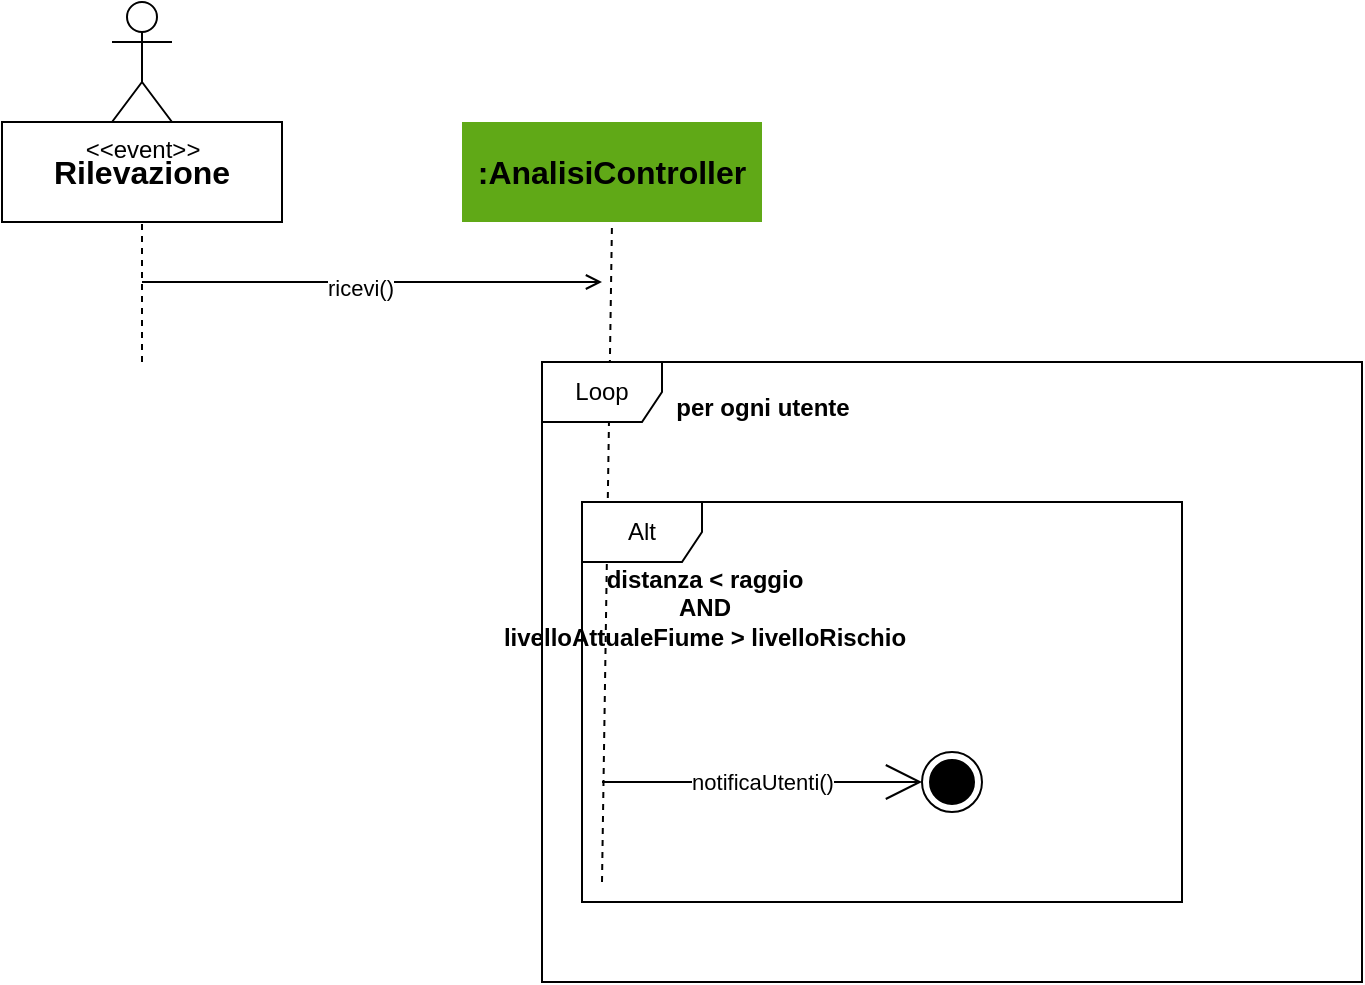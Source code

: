 <mxfile version="27.0.9">
  <diagram name="Pagina-1" id="lIszRGpocg8d-qb6poy_">
    <mxGraphModel dx="1042" dy="722" grid="1" gridSize="10" guides="1" tooltips="1" connect="1" arrows="1" fold="1" page="1" pageScale="1" pageWidth="827" pageHeight="1169" math="0" shadow="0">
      <root>
        <mxCell id="0" />
        <mxCell id="1" parent="0" />
        <mxCell id="3nSmUPefSPuCdynBgHvr-1" value="ricevi()" style="endArrow=open;endFill=0;html=1;edgeStyle=orthogonalEdgeStyle;align=left;verticalAlign=top;rounded=0;" parent="1" edge="1">
          <mxGeometry x="-0.208" y="10" relative="1" as="geometry">
            <mxPoint x="120" y="270" as="sourcePoint" />
            <mxPoint x="350" y="270" as="targetPoint" />
            <Array as="points">
              <mxPoint x="229" y="270" />
              <mxPoint x="229" y="270" />
            </Array>
            <mxPoint as="offset" />
          </mxGeometry>
        </mxCell>
        <mxCell id="3nSmUPefSPuCdynBgHvr-2" value="&lt;span style=&quot;font-size: 16px; font-weight: 700;&quot;&gt;Rilevazione&lt;/span&gt;" style="html=1;whiteSpace=wrap;fontColor=default;" parent="1" vertex="1">
          <mxGeometry x="50" y="190" width="140" height="50" as="geometry" />
        </mxCell>
        <mxCell id="3nSmUPefSPuCdynBgHvr-3" value="" style="endArrow=none;dashed=1;html=1;rounded=0;entryX=0.5;entryY=1;entryDx=0;entryDy=0;" parent="1" target="3nSmUPefSPuCdynBgHvr-2" edge="1">
          <mxGeometry width="50" height="50" relative="1" as="geometry">
            <mxPoint x="120" y="310" as="sourcePoint" />
            <mxPoint x="140" y="280" as="targetPoint" />
          </mxGeometry>
        </mxCell>
        <mxCell id="3nSmUPefSPuCdynBgHvr-4" value="&lt;span style=&quot;font-size: 16px; font-weight: 700;&quot;&gt;:AnalisiController&lt;/span&gt;" style="html=1;whiteSpace=wrap;fontColor=#000000;fillColor=light-dark(#60A917,#00CC00);strokeColor=none;" parent="1" vertex="1">
          <mxGeometry x="280" y="190" width="150" height="50" as="geometry" />
        </mxCell>
        <mxCell id="3nSmUPefSPuCdynBgHvr-5" value="" style="endArrow=none;dashed=1;html=1;rounded=0;entryX=0.5;entryY=1;entryDx=0;entryDy=0;" parent="1" target="3nSmUPefSPuCdynBgHvr-4" edge="1">
          <mxGeometry width="50" height="50" relative="1" as="geometry">
            <mxPoint x="350" y="570" as="sourcePoint" />
            <mxPoint x="370" y="280" as="targetPoint" />
          </mxGeometry>
        </mxCell>
        <mxCell id="3nSmUPefSPuCdynBgHvr-6" value="&amp;lt;&amp;lt;event&amp;gt;&amp;gt;" style="shape=umlActor;verticalLabelPosition=bottom;verticalAlign=top;html=1;" parent="1" vertex="1">
          <mxGeometry x="105" y="130" width="30" height="60" as="geometry" />
        </mxCell>
        <mxCell id="3nSmUPefSPuCdynBgHvr-7" value="Loop" style="shape=umlFrame;whiteSpace=wrap;html=1;pointerEvents=0;" parent="1" vertex="1">
          <mxGeometry x="320" y="310" width="410" height="310" as="geometry" />
        </mxCell>
        <mxCell id="3nSmUPefSPuCdynBgHvr-8" value="Alt" style="shape=umlFrame;whiteSpace=wrap;html=1;pointerEvents=0;" parent="1" vertex="1">
          <mxGeometry x="340" y="380" width="300" height="200" as="geometry" />
        </mxCell>
        <mxCell id="3nSmUPefSPuCdynBgHvr-9" value="per ogni utente" style="text;align=center;fontStyle=1;verticalAlign=middle;spacingLeft=3;spacingRight=3;strokeColor=none;rotatable=0;points=[[0,0.5],[1,0.5]];portConstraint=eastwest;html=1;" parent="1" vertex="1">
          <mxGeometry x="390" y="320" width="80" height="26" as="geometry" />
        </mxCell>
        <mxCell id="3nSmUPefSPuCdynBgHvr-10" value="distanza &amp;lt; raggio&lt;br&gt;AND&lt;br&gt;livelloAttualeFiume &amp;gt; livelloRischio" style="text;align=center;fontStyle=1;verticalAlign=middle;spacingLeft=3;spacingRight=3;strokeColor=none;rotatable=0;points=[[0,0.5],[1,0.5]];portConstraint=eastwest;html=1;" parent="1" vertex="1">
          <mxGeometry x="361" y="420" width="80" height="26" as="geometry" />
        </mxCell>
        <mxCell id="3nSmUPefSPuCdynBgHvr-11" value="notificaUtenti()" style="endArrow=open;endSize=16;endFill=0;html=1;rounded=0;" parent="1" edge="1">
          <mxGeometry width="160" relative="1" as="geometry">
            <mxPoint x="350" y="520" as="sourcePoint" />
            <mxPoint x="510" y="520" as="targetPoint" />
            <mxPoint as="offset" />
          </mxGeometry>
        </mxCell>
        <mxCell id="3nSmUPefSPuCdynBgHvr-12" value="" style="ellipse;html=1;shape=endState;fillColor=#000000;strokeColor=light-dark(#000000,#9D9D9D);" parent="1" vertex="1">
          <mxGeometry x="510" y="505" width="30" height="30" as="geometry" />
        </mxCell>
      </root>
    </mxGraphModel>
  </diagram>
</mxfile>
